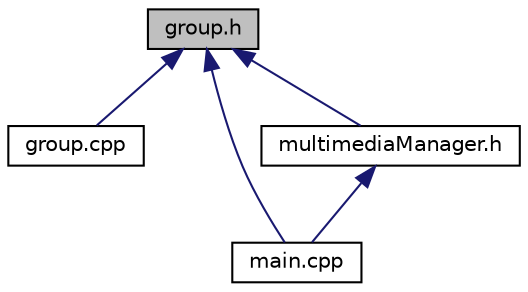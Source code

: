 digraph "group.h"
{
 // LATEX_PDF_SIZE
  edge [fontname="Helvetica",fontsize="10",labelfontname="Helvetica",labelfontsize="10"];
  node [fontname="Helvetica",fontsize="10",shape=record];
  Node1 [label="group.h",height=0.2,width=0.4,color="black", fillcolor="grey75", style="filled", fontcolor="black",tooltip=" "];
  Node1 -> Node2 [dir="back",color="midnightblue",fontsize="10",style="solid"];
  Node2 [label="group.cpp",height=0.2,width=0.4,color="black", fillcolor="white", style="filled",URL="$group_8cpp.html",tooltip=" "];
  Node1 -> Node3 [dir="back",color="midnightblue",fontsize="10",style="solid"];
  Node3 [label="main.cpp",height=0.2,width=0.4,color="black", fillcolor="white", style="filled",URL="$main_8cpp.html",tooltip=" "];
  Node1 -> Node4 [dir="back",color="midnightblue",fontsize="10",style="solid"];
  Node4 [label="multimediaManager.h",height=0.2,width=0.4,color="black", fillcolor="white", style="filled",URL="$multimediaManager_8h_source.html",tooltip=" "];
  Node4 -> Node3 [dir="back",color="midnightblue",fontsize="10",style="solid"];
}
